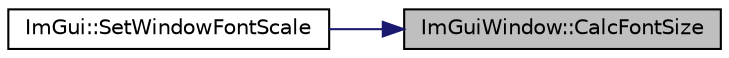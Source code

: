 digraph "ImGuiWindow::CalcFontSize"
{
 // LATEX_PDF_SIZE
  edge [fontname="Helvetica",fontsize="10",labelfontname="Helvetica",labelfontsize="10"];
  node [fontname="Helvetica",fontsize="10",shape=record];
  rankdir="RL";
  Node1 [label="ImGuiWindow::CalcFontSize",height=0.2,width=0.4,color="black", fillcolor="grey75", style="filled", fontcolor="black",tooltip=" "];
  Node1 -> Node2 [dir="back",color="midnightblue",fontsize="10",style="solid"];
  Node2 [label="ImGui::SetWindowFontScale",height=0.2,width=0.4,color="black", fillcolor="white", style="filled",URL="$namespace_im_gui.html#a11f2f343dbc9b00ccd9e99ebd59cfe8b",tooltip=" "];
}
